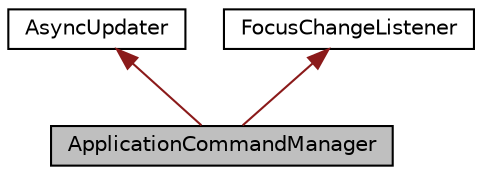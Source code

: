 digraph "ApplicationCommandManager"
{
  bgcolor="transparent";
  edge [fontname="Helvetica",fontsize="10",labelfontname="Helvetica",labelfontsize="10"];
  node [fontname="Helvetica",fontsize="10",shape=record];
  Node0 [label="ApplicationCommandManager",height=0.2,width=0.4,color="black", fillcolor="grey75", style="filled", fontcolor="black"];
  Node1 -> Node0 [dir="back",color="firebrick4",fontsize="10",style="solid",fontname="Helvetica"];
  Node1 [label="AsyncUpdater",height=0.2,width=0.4,color="black",URL="$classAsyncUpdater.html",tooltip="Has a callback method that is triggered asynchronously. "];
  Node2 -> Node0 [dir="back",color="firebrick4",fontsize="10",style="solid",fontname="Helvetica"];
  Node2 [label="FocusChangeListener",height=0.2,width=0.4,color="black",URL="$classFocusChangeListener.html",tooltip="Classes can implement this interface and register themselves with the Desktop class to receive callba..."];
}
